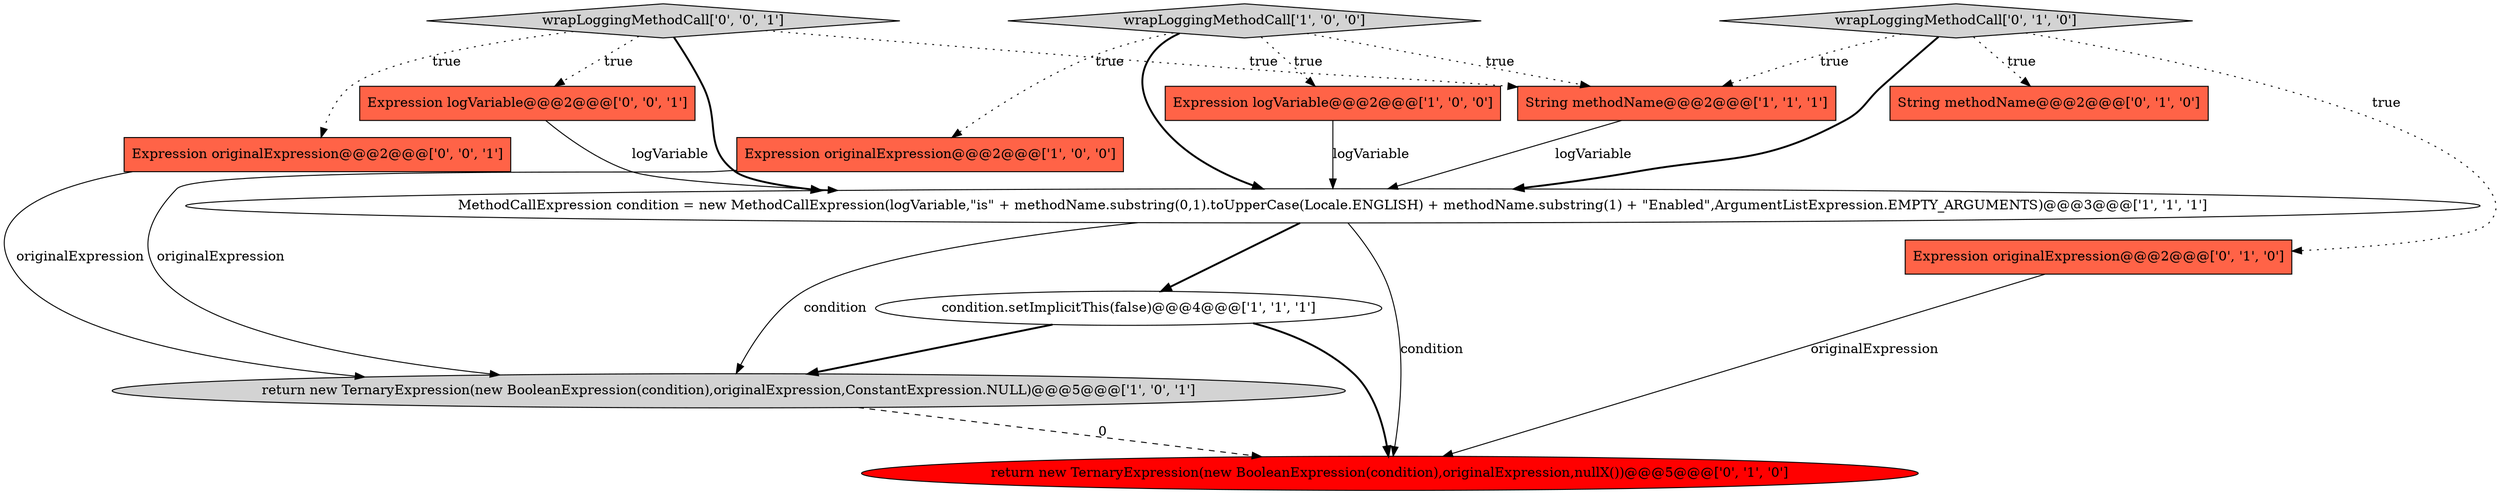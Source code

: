 digraph {
4 [style = filled, label = "MethodCallExpression condition = new MethodCallExpression(logVariable,\"is\" + methodName.substring(0,1).toUpperCase(Locale.ENGLISH) + methodName.substring(1) + \"Enabled\",ArgumentListExpression.EMPTY_ARGUMENTS)@@@3@@@['1', '1', '1']", fillcolor = white, shape = ellipse image = "AAA0AAABBB1BBB"];
2 [style = filled, label = "Expression logVariable@@@2@@@['1', '0', '0']", fillcolor = tomato, shape = box image = "AAA0AAABBB1BBB"];
5 [style = filled, label = "wrapLoggingMethodCall['1', '0', '0']", fillcolor = lightgray, shape = diamond image = "AAA0AAABBB1BBB"];
10 [style = filled, label = "return new TernaryExpression(new BooleanExpression(condition),originalExpression,nullX())@@@5@@@['0', '1', '0']", fillcolor = red, shape = ellipse image = "AAA1AAABBB2BBB"];
12 [style = filled, label = "Expression logVariable@@@2@@@['0', '0', '1']", fillcolor = tomato, shape = box image = "AAA0AAABBB3BBB"];
6 [style = filled, label = "return new TernaryExpression(new BooleanExpression(condition),originalExpression,ConstantExpression.NULL)@@@5@@@['1', '0', '1']", fillcolor = lightgray, shape = ellipse image = "AAA0AAABBB1BBB"];
7 [style = filled, label = "String methodName@@@2@@@['0', '1', '0']", fillcolor = tomato, shape = box image = "AAA0AAABBB2BBB"];
9 [style = filled, label = "wrapLoggingMethodCall['0', '1', '0']", fillcolor = lightgray, shape = diamond image = "AAA0AAABBB2BBB"];
0 [style = filled, label = "Expression originalExpression@@@2@@@['1', '0', '0']", fillcolor = tomato, shape = box image = "AAA0AAABBB1BBB"];
13 [style = filled, label = "wrapLoggingMethodCall['0', '0', '1']", fillcolor = lightgray, shape = diamond image = "AAA0AAABBB3BBB"];
1 [style = filled, label = "condition.setImplicitThis(false)@@@4@@@['1', '1', '1']", fillcolor = white, shape = ellipse image = "AAA0AAABBB1BBB"];
8 [style = filled, label = "Expression originalExpression@@@2@@@['0', '1', '0']", fillcolor = tomato, shape = box image = "AAA0AAABBB2BBB"];
3 [style = filled, label = "String methodName@@@2@@@['1', '1', '1']", fillcolor = tomato, shape = box image = "AAA0AAABBB1BBB"];
11 [style = filled, label = "Expression originalExpression@@@2@@@['0', '0', '1']", fillcolor = tomato, shape = box image = "AAA0AAABBB3BBB"];
13->3 [style = dotted, label="true"];
13->12 [style = dotted, label="true"];
9->4 [style = bold, label=""];
11->6 [style = solid, label="originalExpression"];
12->4 [style = solid, label="logVariable"];
8->10 [style = solid, label="originalExpression"];
5->0 [style = dotted, label="true"];
5->3 [style = dotted, label="true"];
0->6 [style = solid, label="originalExpression"];
4->10 [style = solid, label="condition"];
6->10 [style = dashed, label="0"];
9->8 [style = dotted, label="true"];
1->6 [style = bold, label=""];
5->4 [style = bold, label=""];
13->11 [style = dotted, label="true"];
4->1 [style = bold, label=""];
4->6 [style = solid, label="condition"];
9->7 [style = dotted, label="true"];
1->10 [style = bold, label=""];
2->4 [style = solid, label="logVariable"];
3->4 [style = solid, label="logVariable"];
9->3 [style = dotted, label="true"];
5->2 [style = dotted, label="true"];
13->4 [style = bold, label=""];
}
